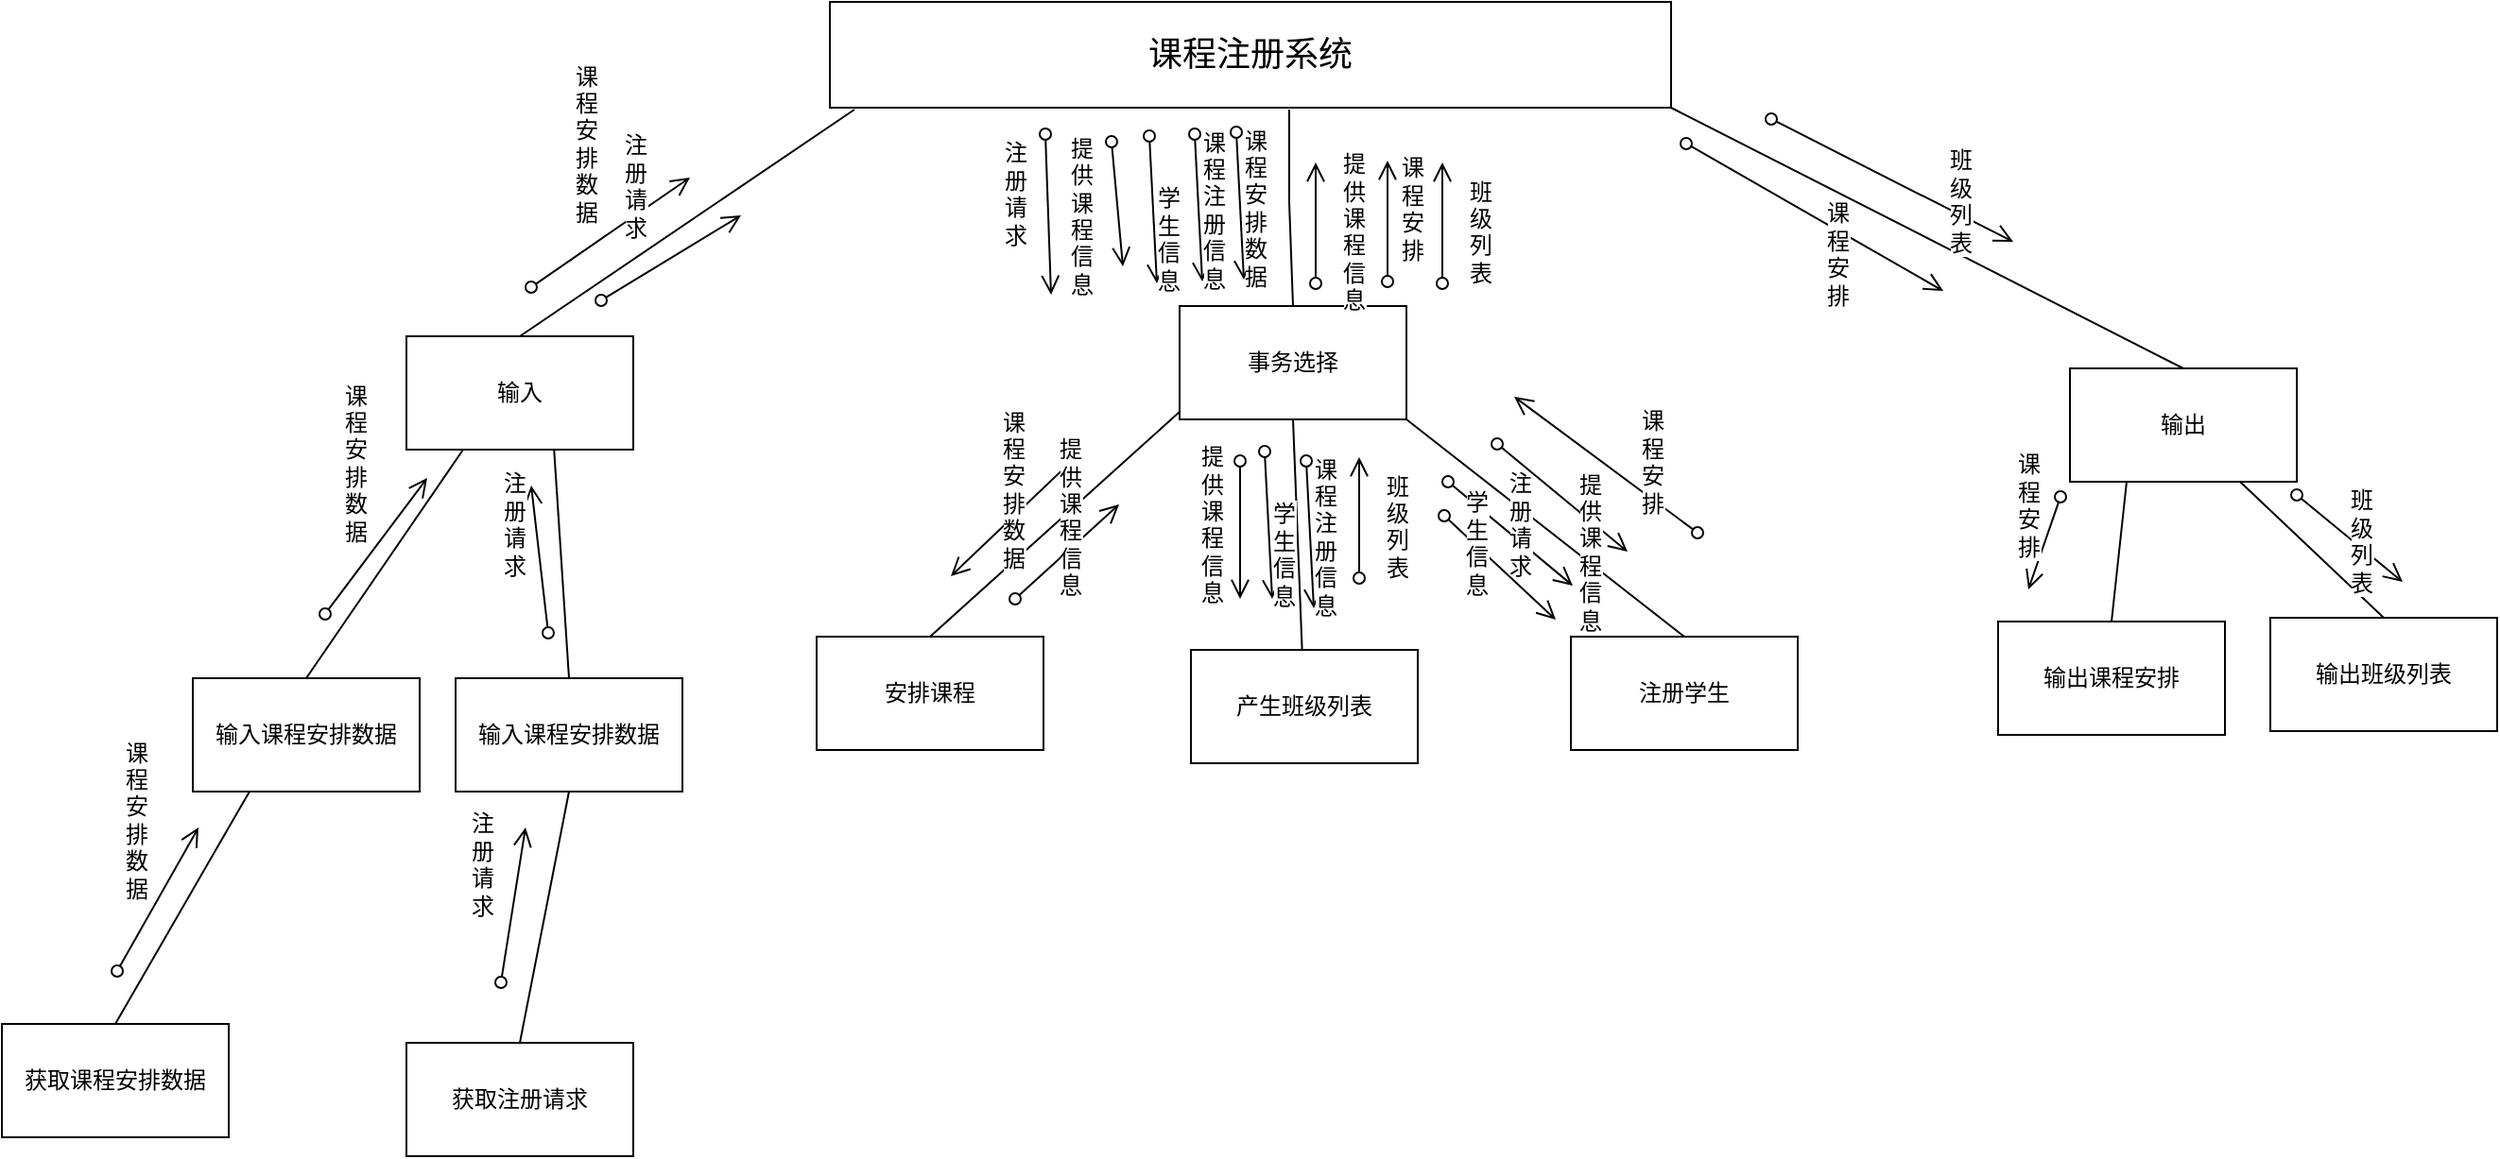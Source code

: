<mxfile version="24.7.17">
  <diagram id="prtHgNgQTEPvFCAcTncT" name="Page-1">
    <mxGraphModel dx="2243" dy="887" grid="0" gridSize="10" guides="1" tooltips="1" connect="1" arrows="1" fold="1" page="0" pageScale="1" pageWidth="690" pageHeight="980" math="0" shadow="0">
      <root>
        <mxCell id="0" />
        <mxCell id="1" parent="0" />
        <mxCell id="XkRLdwCrP8ZwXXSWW3M2-1" value="&lt;p class=&quot;MsoNormal&quot;&gt;&lt;span style=&quot;mso-spacerun:&#39;yes&#39;;font-family:宋体;mso-bidi-font-family:&#39;Times New Roman&#39;;&lt;br/&gt;font-size:12.0pt;mso-font-kerning:1.0pt;&quot;&gt;&lt;font style=&quot;font-size: 18px;&quot;&gt;课程注册系统&lt;/font&gt;&lt;/span&gt;&lt;/p&gt;" style="rounded=0;whiteSpace=wrap;html=1;" parent="1" vertex="1">
          <mxGeometry x="258" y="83" width="445" height="56" as="geometry" />
        </mxCell>
        <mxCell id="XkRLdwCrP8ZwXXSWW3M2-2" value="获取课程安排数据" style="rounded=0;whiteSpace=wrap;html=1;" parent="1" vertex="1">
          <mxGeometry x="-180" y="624" width="120" height="60" as="geometry" />
        </mxCell>
        <mxCell id="XkRLdwCrP8ZwXXSWW3M2-9" value="" style="endArrow=none;html=1;rounded=0;exitX=0.5;exitY=0;exitDx=0;exitDy=0;entryX=0.25;entryY=1;entryDx=0;entryDy=0;" parent="1" source="XkRLdwCrP8ZwXXSWW3M2-2" target="XkRLdwCrP8ZwXXSWW3M2-11" edge="1">
          <mxGeometry relative="1" as="geometry">
            <mxPoint x="338" y="416" as="sourcePoint" />
            <mxPoint x="210.64" y="425.02" as="targetPoint" />
          </mxGeometry>
        </mxCell>
        <mxCell id="XkRLdwCrP8ZwXXSWW3M2-11" value="输入课程安排数据" style="rounded=0;whiteSpace=wrap;html=1;" parent="1" vertex="1">
          <mxGeometry x="-79" y="441" width="120" height="60" as="geometry" />
        </mxCell>
        <mxCell id="XkRLdwCrP8ZwXXSWW3M2-26" value="&lt;span style=&quot;font-size: 12px; text-wrap: wrap;&quot;&gt;课程安排数据&lt;/span&gt;" style="html=1;verticalAlign=bottom;startArrow=oval;startFill=0;endArrow=open;startSize=6;endSize=8;curved=0;rounded=0;" parent="1" edge="1">
          <mxGeometry x="-0.194" y="8" width="80" relative="1" as="geometry">
            <mxPoint x="-119" y="596" as="sourcePoint" />
            <mxPoint x="-76" y="520" as="targetPoint" />
            <mxPoint as="offset" />
          </mxGeometry>
        </mxCell>
        <mxCell id="ygPoOTHEq9N8ThwALES1-6" value="获取注册请求" style="rounded=0;whiteSpace=wrap;html=1;" vertex="1" parent="1">
          <mxGeometry x="34" y="634" width="120" height="60" as="geometry" />
        </mxCell>
        <mxCell id="ygPoOTHEq9N8ThwALES1-7" value="输入课程安排数据" style="rounded=0;whiteSpace=wrap;html=1;" vertex="1" parent="1">
          <mxGeometry x="60" y="441" width="120" height="60" as="geometry" />
        </mxCell>
        <mxCell id="ygPoOTHEq9N8ThwALES1-8" value="输入" style="rounded=0;whiteSpace=wrap;html=1;" vertex="1" parent="1">
          <mxGeometry x="34" y="260" width="120" height="60" as="geometry" />
        </mxCell>
        <mxCell id="ygPoOTHEq9N8ThwALES1-9" value="&lt;span style=&quot;font-size: 12px; text-wrap: wrap;&quot;&gt;注册请求&lt;/span&gt;" style="html=1;verticalAlign=bottom;startArrow=oval;startFill=0;endArrow=open;startSize=6;endSize=8;curved=0;rounded=0;" edge="1" parent="1">
          <mxGeometry x="-0.295" y="15" width="80" relative="1" as="geometry">
            <mxPoint x="84" y="602" as="sourcePoint" />
            <mxPoint x="97" y="520" as="targetPoint" />
            <mxPoint as="offset" />
          </mxGeometry>
        </mxCell>
        <mxCell id="ygPoOTHEq9N8ThwALES1-11" value="" style="endArrow=none;html=1;rounded=0;exitX=0.5;exitY=0;exitDx=0;exitDy=0;entryX=0.5;entryY=1;entryDx=0;entryDy=0;" edge="1" parent="1" source="ygPoOTHEq9N8ThwALES1-6" target="ygPoOTHEq9N8ThwALES1-7">
          <mxGeometry relative="1" as="geometry">
            <mxPoint x="134" y="620" as="sourcePoint" />
            <mxPoint x="205" y="497" as="targetPoint" />
          </mxGeometry>
        </mxCell>
        <mxCell id="ygPoOTHEq9N8ThwALES1-12" value="" style="endArrow=none;html=1;rounded=0;exitX=0.5;exitY=0;exitDx=0;exitDy=0;entryX=0.25;entryY=1;entryDx=0;entryDy=0;" edge="1" parent="1" source="XkRLdwCrP8ZwXXSWW3M2-11" target="ygPoOTHEq9N8ThwALES1-8">
          <mxGeometry relative="1" as="geometry">
            <mxPoint x="59" y="427" as="sourcePoint" />
            <mxPoint x="130" y="304" as="targetPoint" />
          </mxGeometry>
        </mxCell>
        <mxCell id="ygPoOTHEq9N8ThwALES1-13" value="" style="endArrow=none;html=1;rounded=0;exitX=0.5;exitY=0;exitDx=0;exitDy=0;entryX=0.651;entryY=1.002;entryDx=0;entryDy=0;entryPerimeter=0;" edge="1" parent="1" source="ygPoOTHEq9N8ThwALES1-7" target="ygPoOTHEq9N8ThwALES1-8">
          <mxGeometry relative="1" as="geometry">
            <mxPoint x="168" y="430" as="sourcePoint" />
            <mxPoint x="187" y="295" as="targetPoint" />
          </mxGeometry>
        </mxCell>
        <mxCell id="ygPoOTHEq9N8ThwALES1-14" value="" style="endArrow=none;html=1;rounded=0;exitX=0.5;exitY=0;exitDx=0;exitDy=0;" edge="1" parent="1" source="ygPoOTHEq9N8ThwALES1-8">
          <mxGeometry relative="1" as="geometry">
            <mxPoint x="189" y="275" as="sourcePoint" />
            <mxPoint x="271" y="140" as="targetPoint" />
          </mxGeometry>
        </mxCell>
        <mxCell id="ygPoOTHEq9N8ThwALES1-15" value="&lt;span style=&quot;font-size: 12px; text-wrap: wrap;&quot;&gt;注册请求&lt;/span&gt;" style="html=1;verticalAlign=bottom;startArrow=oval;startFill=0;endArrow=open;startSize=6;endSize=8;curved=0;rounded=0;" edge="1" parent="1">
          <mxGeometry x="-0.295" y="15" width="80" relative="1" as="geometry">
            <mxPoint x="109" y="417" as="sourcePoint" />
            <mxPoint x="100" y="339" as="targetPoint" />
            <mxPoint as="offset" />
          </mxGeometry>
        </mxCell>
        <mxCell id="ygPoOTHEq9N8ThwALES1-16" value="&lt;span style=&quot;font-size: 12px; text-wrap: wrap;&quot;&gt;课程安排数据&lt;/span&gt;" style="html=1;verticalAlign=bottom;startArrow=oval;startFill=0;endArrow=open;startSize=6;endSize=8;curved=0;rounded=0;" edge="1" parent="1">
          <mxGeometry x="-0.194" y="8" width="80" relative="1" as="geometry">
            <mxPoint x="-9" y="407" as="sourcePoint" />
            <mxPoint x="45" y="335" as="targetPoint" />
            <mxPoint as="offset" />
          </mxGeometry>
        </mxCell>
        <mxCell id="ygPoOTHEq9N8ThwALES1-17" value="&lt;span style=&quot;font-size: 12px; text-wrap: wrap;&quot;&gt;课程安排数据&lt;/span&gt;" style="html=1;verticalAlign=bottom;startArrow=oval;startFill=0;endArrow=open;startSize=6;endSize=8;curved=0;rounded=0;" edge="1" parent="1">
          <mxGeometry x="-0.194" y="8" width="80" relative="1" as="geometry">
            <mxPoint x="100" y="234" as="sourcePoint" />
            <mxPoint x="184" y="176" as="targetPoint" />
            <mxPoint as="offset" />
          </mxGeometry>
        </mxCell>
        <mxCell id="ygPoOTHEq9N8ThwALES1-18" value="&lt;span style=&quot;font-size: 12px; text-wrap: wrap;&quot;&gt;注册请求&lt;/span&gt;" style="html=1;verticalAlign=bottom;startArrow=oval;startFill=0;endArrow=open;startSize=6;endSize=8;curved=0;rounded=0;" edge="1" parent="1">
          <mxGeometry x="-0.295" y="15" width="80" relative="1" as="geometry">
            <mxPoint x="137" y="241" as="sourcePoint" />
            <mxPoint x="211" y="196" as="targetPoint" />
            <mxPoint as="offset" />
          </mxGeometry>
        </mxCell>
        <mxCell id="ygPoOTHEq9N8ThwALES1-19" value="事务选择" style="rounded=0;whiteSpace=wrap;html=1;" vertex="1" parent="1">
          <mxGeometry x="443" y="244" width="120" height="60" as="geometry" />
        </mxCell>
        <mxCell id="ygPoOTHEq9N8ThwALES1-20" value="安排课程" style="rounded=0;whiteSpace=wrap;html=1;" vertex="1" parent="1">
          <mxGeometry x="251" y="419" width="120" height="60" as="geometry" />
        </mxCell>
        <mxCell id="ygPoOTHEq9N8ThwALES1-21" value="产生班级列表" style="rounded=0;whiteSpace=wrap;html=1;" vertex="1" parent="1">
          <mxGeometry x="449" y="426" width="120" height="60" as="geometry" />
        </mxCell>
        <mxCell id="ygPoOTHEq9N8ThwALES1-22" value="注册学生" style="rounded=0;whiteSpace=wrap;html=1;" vertex="1" parent="1">
          <mxGeometry x="650" y="419" width="120" height="60" as="geometry" />
        </mxCell>
        <mxCell id="ygPoOTHEq9N8ThwALES1-23" value="输出" style="rounded=0;whiteSpace=wrap;html=1;" vertex="1" parent="1">
          <mxGeometry x="914" y="277" width="120" height="60" as="geometry" />
        </mxCell>
        <mxCell id="ygPoOTHEq9N8ThwALES1-24" value="" style="endArrow=none;html=1;rounded=0;exitX=0.5;exitY=0;exitDx=0;exitDy=0;entryX=0.546;entryY=1.018;entryDx=0;entryDy=0;entryPerimeter=0;" edge="1" parent="1" source="ygPoOTHEq9N8ThwALES1-19" target="XkRLdwCrP8ZwXXSWW3M2-1">
          <mxGeometry relative="1" as="geometry">
            <mxPoint x="400" y="262" as="sourcePoint" />
            <mxPoint x="515" y="158" as="targetPoint" />
            <Array as="points">
              <mxPoint x="501" y="189" />
            </Array>
          </mxGeometry>
        </mxCell>
        <mxCell id="ygPoOTHEq9N8ThwALES1-26" value="" style="endArrow=none;html=1;rounded=0;exitX=0.5;exitY=0;exitDx=0;exitDy=0;entryX=0.546;entryY=1.018;entryDx=0;entryDy=0;entryPerimeter=0;" edge="1" parent="1" source="ygPoOTHEq9N8ThwALES1-20">
          <mxGeometry relative="1" as="geometry">
            <mxPoint x="445" y="404" as="sourcePoint" />
            <mxPoint x="443" y="300" as="targetPoint" />
          </mxGeometry>
        </mxCell>
        <mxCell id="ygPoOTHEq9N8ThwALES1-27" value="" style="endArrow=none;html=1;rounded=0;entryX=0.5;entryY=1;entryDx=0;entryDy=0;" edge="1" parent="1" source="ygPoOTHEq9N8ThwALES1-21" target="ygPoOTHEq9N8ThwALES1-19">
          <mxGeometry relative="1" as="geometry">
            <mxPoint x="372" y="389" as="sourcePoint" />
            <mxPoint x="453" y="310" as="targetPoint" />
          </mxGeometry>
        </mxCell>
        <mxCell id="ygPoOTHEq9N8ThwALES1-28" value="" style="endArrow=none;html=1;rounded=0;exitX=0.5;exitY=0;exitDx=0;exitDy=0;entryX=1;entryY=1;entryDx=0;entryDy=0;" edge="1" parent="1" source="ygPoOTHEq9N8ThwALES1-22" target="ygPoOTHEq9N8ThwALES1-19">
          <mxGeometry relative="1" as="geometry">
            <mxPoint x="563" y="397" as="sourcePoint" />
            <mxPoint x="644" y="318" as="targetPoint" />
          </mxGeometry>
        </mxCell>
        <mxCell id="ygPoOTHEq9N8ThwALES1-29" value="" style="endArrow=none;html=1;rounded=0;exitX=0.5;exitY=0;exitDx=0;exitDy=0;entryX=1;entryY=1;entryDx=0;entryDy=0;" edge="1" parent="1" source="ygPoOTHEq9N8ThwALES1-23" target="XkRLdwCrP8ZwXXSWW3M2-1">
          <mxGeometry relative="1" as="geometry">
            <mxPoint x="707" y="276" as="sourcePoint" />
            <mxPoint x="705" y="172" as="targetPoint" />
            <Array as="points" />
          </mxGeometry>
        </mxCell>
        <mxCell id="ygPoOTHEq9N8ThwALES1-30" value="输出课程安排&lt;span style=&quot;color: rgba(0, 0, 0, 0); font-family: monospace; font-size: 0px; text-align: start; text-wrap: nowrap;&quot;&gt;%3CmxGraphModel%3E%3Croot%3E%3CmxCell%20id%3D%220%22%2F%3E%3CmxCell%20id%3D%221%22%20parent%3D%220%22%2F%3E%3CmxCell%20id%3D%222%22%20value%3D%22%E8%BE%93%E5%87%BA%22%20style%3D%22rounded%3D0%3BwhiteSpace%3Dwrap%3Bhtml%3D1%3B%22%20vertex%3D%221%22%20parent%3D%221%22%3E%3CmxGeometry%20x%3D%22776%22%20y%3D%22247%22%20width%3D%22120%22%20height%3D%2260%22%20as%3D%22geometry%22%2F%3E%3C%2FmxCell%3E%3C%2Froot%3E%3C%2FmxGraphModel%3E&lt;/span&gt;" style="rounded=0;whiteSpace=wrap;html=1;" vertex="1" parent="1">
          <mxGeometry x="876" y="411" width="120" height="60" as="geometry" />
        </mxCell>
        <mxCell id="ygPoOTHEq9N8ThwALES1-31" value="输出班级列表&lt;span style=&quot;color: rgba(0, 0, 0, 0); font-family: monospace; font-size: 0px; text-align: start; text-wrap: nowrap;&quot;&gt;3CmxGraphModel%3E%3Croot%3E%3CmxCell%20id%3D%220%22%2F%3E%3CmxCell%20id%3D%221%22%20parent%3D%220%22%2F%3E%3CmxCell%20id%3D%222%22%20value%3D%22%E8%BE%93%E5%87%BA%22%20style%3D%22rounded%3D0%3BwhiteSpace%3Dwrap%3Bhtml%3D1%3B%22%20vertex%3D%221%22%20parent%3D%221%22%3E%3CmxGeometry%20x%3D%22776%22%20y%3D%22247%22%20width%3D%22120%22%20height%3D%2260%22%20as%3D%22geometry%22%2F%3E%3C%2FmxCell%3E%3C%2Froot%3E%3C%2FmxGraphModel&lt;/span&gt;" style="rounded=0;whiteSpace=wrap;html=1;" vertex="1" parent="1">
          <mxGeometry x="1020" y="409" width="120" height="60" as="geometry" />
        </mxCell>
        <mxCell id="ygPoOTHEq9N8ThwALES1-32" value="" style="endArrow=none;html=1;rounded=0;exitX=0.5;exitY=0;exitDx=0;exitDy=0;entryX=0.25;entryY=1;entryDx=0;entryDy=0;" edge="1" parent="1" source="ygPoOTHEq9N8ThwALES1-30" target="ygPoOTHEq9N8ThwALES1-23">
          <mxGeometry relative="1" as="geometry">
            <mxPoint x="752" y="386" as="sourcePoint" />
            <mxPoint x="838" y="301" as="targetPoint" />
          </mxGeometry>
        </mxCell>
        <mxCell id="ygPoOTHEq9N8ThwALES1-33" value="" style="endArrow=none;html=1;rounded=0;exitX=0.5;exitY=0;exitDx=0;exitDy=0;entryX=0.75;entryY=1;entryDx=0;entryDy=0;" edge="1" parent="1" source="ygPoOTHEq9N8ThwALES1-31" target="ygPoOTHEq9N8ThwALES1-23">
          <mxGeometry relative="1" as="geometry">
            <mxPoint x="962" y="385" as="sourcePoint" />
            <mxPoint x="871" y="302" as="targetPoint" />
          </mxGeometry>
        </mxCell>
        <mxCell id="ygPoOTHEq9N8ThwALES1-34" value="&lt;span style=&quot;font-size: 12px; text-wrap: wrap;&quot;&gt;课程安排数据&lt;/span&gt;" style="html=1;verticalAlign=bottom;startArrow=oval;startFill=0;endArrow=open;startSize=6;endSize=8;curved=0;rounded=0;" edge="1" parent="1">
          <mxGeometry x="1" y="11" width="80" relative="1" as="geometry">
            <mxPoint x="473" y="152" as="sourcePoint" />
            <mxPoint x="477" y="230" as="targetPoint" />
            <mxPoint x="-5" y="9" as="offset" />
          </mxGeometry>
        </mxCell>
        <mxCell id="ygPoOTHEq9N8ThwALES1-37" value="&lt;span style=&quot;font-size: 12px; text-wrap: wrap;&quot;&gt;课程安排数据&lt;/span&gt;" style="html=1;verticalAlign=bottom;startArrow=oval;startFill=0;endArrow=open;startSize=6;endSize=8;curved=0;rounded=0;" edge="1" parent="1">
          <mxGeometry x="0.46" y="23" width="80" relative="1" as="geometry">
            <mxPoint x="386" y="326" as="sourcePoint" />
            <mxPoint x="322" y="387" as="targetPoint" />
            <mxPoint as="offset" />
          </mxGeometry>
        </mxCell>
        <mxCell id="ygPoOTHEq9N8ThwALES1-39" value="&lt;span style=&quot;font-size: 12px; text-wrap: wrap;&quot;&gt;提供课程信息&lt;/span&gt;&lt;div&gt;&lt;span style=&quot;font-size: 12px; text-wrap: wrap;&quot;&gt;&lt;br&gt;&lt;/span&gt;&lt;/div&gt;" style="html=1;verticalAlign=bottom;startArrow=oval;startFill=0;endArrow=open;startSize=6;endSize=8;curved=0;rounded=0;" edge="1" parent="1">
          <mxGeometry x="-0.75" y="-31" width="80" relative="1" as="geometry">
            <mxPoint x="356" y="399" as="sourcePoint" />
            <mxPoint x="411" y="349" as="targetPoint" />
            <mxPoint x="1" as="offset" />
          </mxGeometry>
        </mxCell>
        <mxCell id="ygPoOTHEq9N8ThwALES1-40" value="&lt;span style=&quot;font-size: 12px; text-wrap: wrap;&quot;&gt;提供课程信息&lt;/span&gt;&lt;div&gt;&lt;div&gt;&lt;span style=&quot;font-size: 12px; text-wrap: wrap;&quot;&gt;&lt;br&gt;&lt;/span&gt;&lt;/div&gt;&lt;/div&gt;" style="html=1;verticalAlign=bottom;startArrow=oval;startFill=0;endArrow=open;startSize=6;endSize=8;curved=0;rounded=0;" edge="1" parent="1">
          <mxGeometry x="-1" y="-39" width="80" relative="1" as="geometry">
            <mxPoint x="515" y="232" as="sourcePoint" />
            <mxPoint x="515" y="168" as="targetPoint" />
            <mxPoint x="-19" y="33" as="offset" />
          </mxGeometry>
        </mxCell>
        <mxCell id="ygPoOTHEq9N8ThwALES1-41" value="&lt;span style=&quot;font-size: 12px; text-wrap: wrap;&quot;&gt;课程注册信息&lt;/span&gt;" style="html=1;verticalAlign=bottom;startArrow=oval;startFill=0;endArrow=open;startSize=6;endSize=8;curved=0;rounded=0;" edge="1" parent="1">
          <mxGeometry x="1" y="11" width="80" relative="1" as="geometry">
            <mxPoint x="451" y="153" as="sourcePoint" />
            <mxPoint x="455" y="231" as="targetPoint" />
            <mxPoint x="-5" y="9" as="offset" />
          </mxGeometry>
        </mxCell>
        <mxCell id="ygPoOTHEq9N8ThwALES1-42" value="&lt;span style=&quot;font-size: 12px; text-wrap: wrap;&quot;&gt;学生信息&lt;/span&gt;" style="html=1;verticalAlign=bottom;startArrow=oval;startFill=0;endArrow=open;startSize=6;endSize=8;curved=0;rounded=0;" edge="1" parent="1">
          <mxGeometry x="1" y="11" width="80" relative="1" as="geometry">
            <mxPoint x="427" y="154" as="sourcePoint" />
            <mxPoint x="431" y="232" as="targetPoint" />
            <mxPoint x="-5" y="9" as="offset" />
          </mxGeometry>
        </mxCell>
        <mxCell id="ygPoOTHEq9N8ThwALES1-44" value="&lt;span style=&quot;font-size: 12px; text-wrap: wrap;&quot;&gt;提供课程信息&lt;/span&gt;&lt;div&gt;&lt;span style=&quot;font-size: 12px; text-wrap: wrap;&quot;&gt;&lt;br&gt;&lt;/span&gt;&lt;div&gt;&lt;span style=&quot;font-size: 12px; text-wrap: wrap;&quot;&gt;&lt;br&gt;&lt;/span&gt;&lt;/div&gt;&lt;/div&gt;" style="html=1;verticalAlign=bottom;startArrow=oval;startFill=0;endArrow=open;startSize=6;endSize=8;curved=0;rounded=0;" edge="1" parent="1">
          <mxGeometry x="1" y="-52" width="80" relative="1" as="geometry">
            <mxPoint x="407" y="157" as="sourcePoint" />
            <mxPoint x="413" y="223" as="targetPoint" />
            <mxPoint x="30" y="43" as="offset" />
          </mxGeometry>
        </mxCell>
        <mxCell id="ygPoOTHEq9N8ThwALES1-45" value="&lt;span style=&quot;font-size: 12px; text-wrap: wrap;&quot;&gt;学生信息&lt;/span&gt;" style="html=1;verticalAlign=bottom;startArrow=oval;startFill=0;endArrow=open;startSize=6;endSize=8;curved=0;rounded=0;" edge="1" parent="1">
          <mxGeometry x="1" y="11" width="80" relative="1" as="geometry">
            <mxPoint x="488" y="321" as="sourcePoint" />
            <mxPoint x="492" y="399" as="targetPoint" />
            <mxPoint x="-5" y="9" as="offset" />
          </mxGeometry>
        </mxCell>
        <mxCell id="ygPoOTHEq9N8ThwALES1-46" value="&lt;span style=&quot;font-size: 12px; text-wrap: wrap;&quot;&gt;提供课程信息&lt;/span&gt;&lt;div&gt;&lt;div&gt;&lt;span style=&quot;font-size: 12px; text-wrap: wrap;&quot;&gt;&lt;br&gt;&lt;/span&gt;&lt;/div&gt;&lt;/div&gt;" style="html=1;verticalAlign=bottom;startArrow=oval;startFill=0;endArrow=open;startSize=6;endSize=8;curved=0;rounded=0;" edge="1" parent="1">
          <mxGeometry x="1" y="-26" width="80" relative="1" as="geometry">
            <mxPoint x="475" y="326" as="sourcePoint" />
            <mxPoint x="475" y="399" as="targetPoint" />
            <mxPoint x="11" y="21" as="offset" />
          </mxGeometry>
        </mxCell>
        <mxCell id="ygPoOTHEq9N8ThwALES1-48" value="&lt;span style=&quot;font-size: 12px; text-wrap: wrap;&quot;&gt;课程注册信息&lt;/span&gt;" style="html=1;verticalAlign=bottom;startArrow=oval;startFill=0;endArrow=open;startSize=6;endSize=8;curved=0;rounded=0;" edge="1" parent="1">
          <mxGeometry x="1" y="11" width="80" relative="1" as="geometry">
            <mxPoint x="510" y="326" as="sourcePoint" />
            <mxPoint x="514" y="404" as="targetPoint" />
            <mxPoint x="-5" y="9" as="offset" />
          </mxGeometry>
        </mxCell>
        <mxCell id="ygPoOTHEq9N8ThwALES1-50" value="&lt;span style=&quot;font-size: 12px; text-wrap: wrap;&quot;&gt;班级列表&lt;/span&gt;&lt;div&gt;&lt;span style=&quot;font-size: 12px; text-wrap: wrap;&quot;&gt;&lt;br&gt;&lt;/span&gt;&lt;div&gt;&lt;div&gt;&lt;span style=&quot;font-size: 12px; text-wrap: wrap;&quot;&gt;&lt;br&gt;&lt;/span&gt;&lt;/div&gt;&lt;/div&gt;&lt;/div&gt;" style="html=1;verticalAlign=bottom;startArrow=oval;startFill=0;endArrow=open;startSize=6;endSize=8;curved=0;rounded=0;" edge="1" parent="1">
          <mxGeometry x="-1" y="-39" width="80" relative="1" as="geometry">
            <mxPoint x="538" y="388" as="sourcePoint" />
            <mxPoint x="538" y="324" as="targetPoint" />
            <mxPoint x="-19" y="33" as="offset" />
          </mxGeometry>
        </mxCell>
        <mxCell id="ygPoOTHEq9N8ThwALES1-51" value="&lt;span style=&quot;font-size: 12px; text-wrap: wrap;&quot;&gt;注册请求&lt;/span&gt;" style="html=1;verticalAlign=bottom;startArrow=oval;startFill=0;endArrow=open;startSize=6;endSize=8;curved=0;rounded=0;" edge="1" parent="1">
          <mxGeometry x="0.494" y="-18" width="80" relative="1" as="geometry">
            <mxPoint x="372" y="153" as="sourcePoint" />
            <mxPoint x="375" y="238" as="targetPoint" />
            <mxPoint y="-1" as="offset" />
          </mxGeometry>
        </mxCell>
        <mxCell id="ygPoOTHEq9N8ThwALES1-52" value="&lt;span style=&quot;font-size: 12px; text-wrap: wrap;&quot;&gt;注册请求&lt;/span&gt;" style="html=1;verticalAlign=bottom;startArrow=oval;startFill=0;endArrow=open;startSize=6;endSize=8;curved=0;rounded=0;" edge="1" parent="1">
          <mxGeometry x="0.494" y="-18" width="80" relative="1" as="geometry">
            <mxPoint x="585" y="337" as="sourcePoint" />
            <mxPoint x="651" y="392" as="targetPoint" />
            <mxPoint y="-1" as="offset" />
          </mxGeometry>
        </mxCell>
        <mxCell id="ygPoOTHEq9N8ThwALES1-53" value="&lt;span style=&quot;font-size: 12px; text-wrap: wrap;&quot;&gt;学生信息&lt;/span&gt;" style="html=1;verticalAlign=bottom;startArrow=oval;startFill=0;endArrow=open;startSize=6;endSize=8;curved=0;rounded=0;" edge="1" parent="1">
          <mxGeometry x="0.086" y="-22" width="80" relative="1" as="geometry">
            <mxPoint x="583" y="355" as="sourcePoint" />
            <mxPoint x="642" y="410" as="targetPoint" />
            <mxPoint as="offset" />
          </mxGeometry>
        </mxCell>
        <mxCell id="ygPoOTHEq9N8ThwALES1-54" value="&lt;span style=&quot;font-size: 12px; text-wrap: wrap;&quot;&gt;提供课程信息&lt;/span&gt;" style="html=1;verticalAlign=bottom;startArrow=oval;startFill=0;endArrow=open;startSize=6;endSize=8;curved=0;rounded=0;" edge="1" parent="1">
          <mxGeometry x="1" y="-50" width="80" relative="1" as="geometry">
            <mxPoint x="611" y="317" as="sourcePoint" />
            <mxPoint x="680" y="374" as="targetPoint" />
            <mxPoint x="12" y="7" as="offset" />
          </mxGeometry>
        </mxCell>
        <mxCell id="ygPoOTHEq9N8ThwALES1-56" value="&lt;div&gt;&lt;div&gt;&lt;span style=&quot;font-size: 12px; text-wrap: wrap;&quot;&gt;课程安排&lt;/span&gt;&lt;/div&gt;&lt;/div&gt;" style="html=1;verticalAlign=bottom;startArrow=oval;startFill=0;endArrow=open;startSize=6;endSize=8;curved=0;rounded=0;" edge="1" parent="1">
          <mxGeometry x="-0.622" y="9" width="80" relative="1" as="geometry">
            <mxPoint x="717" y="364" as="sourcePoint" />
            <mxPoint x="620" y="292" as="targetPoint" />
            <mxPoint as="offset" />
          </mxGeometry>
        </mxCell>
        <mxCell id="ygPoOTHEq9N8ThwALES1-58" value="&lt;div&gt;&lt;div&gt;&lt;span style=&quot;font-size: 12px; text-wrap: wrap;&quot;&gt;课程安排&lt;/span&gt;&lt;/div&gt;&lt;/div&gt;" style="html=1;verticalAlign=bottom;startArrow=oval;startFill=0;endArrow=open;startSize=6;endSize=8;curved=0;rounded=0;" edge="1" parent="1">
          <mxGeometry x="-0.781" y="-13" width="80" relative="1" as="geometry">
            <mxPoint x="553" y="231" as="sourcePoint" />
            <mxPoint x="553" y="167" as="targetPoint" />
            <mxPoint as="offset" />
          </mxGeometry>
        </mxCell>
        <mxCell id="ygPoOTHEq9N8ThwALES1-59" value="&lt;span style=&quot;font-size: 12px; text-wrap: wrap;&quot;&gt;班级列表&lt;/span&gt;&lt;div&gt;&lt;span style=&quot;font-size: 12px; text-wrap: wrap;&quot;&gt;&lt;br&gt;&lt;/span&gt;&lt;div&gt;&lt;div&gt;&lt;span style=&quot;font-size: 12px; text-wrap: wrap;&quot;&gt;&lt;br&gt;&lt;/span&gt;&lt;/div&gt;&lt;/div&gt;&lt;/div&gt;" style="html=1;verticalAlign=bottom;startArrow=oval;startFill=0;endArrow=open;startSize=6;endSize=8;curved=0;rounded=0;" edge="1" parent="1">
          <mxGeometry x="-1" y="-39" width="80" relative="1" as="geometry">
            <mxPoint x="582" y="232" as="sourcePoint" />
            <mxPoint x="582" y="168" as="targetPoint" />
            <mxPoint x="-19" y="33" as="offset" />
          </mxGeometry>
        </mxCell>
        <mxCell id="ygPoOTHEq9N8ThwALES1-60" value="&lt;div&gt;&lt;div&gt;&lt;span style=&quot;font-size: 12px; text-wrap: wrap;&quot;&gt;课程安排&lt;/span&gt;&lt;/div&gt;&lt;/div&gt;" style="html=1;verticalAlign=bottom;startArrow=oval;startFill=0;endArrow=open;startSize=6;endSize=8;curved=0;rounded=0;" edge="1" parent="1">
          <mxGeometry x="0.458" y="-38" width="80" relative="1" as="geometry">
            <mxPoint x="711" y="158" as="sourcePoint" />
            <mxPoint x="847" y="236" as="targetPoint" />
            <mxPoint as="offset" />
          </mxGeometry>
        </mxCell>
        <mxCell id="ygPoOTHEq9N8ThwALES1-61" value="&lt;span style=&quot;font-size: 12px; text-wrap: wrap;&quot;&gt;班级列表&lt;/span&gt;" style="html=1;verticalAlign=bottom;startArrow=oval;startFill=0;endArrow=open;startSize=6;endSize=8;curved=0;rounded=0;" edge="1" parent="1">
          <mxGeometry x="0.715" y="-22" width="80" relative="1" as="geometry">
            <mxPoint x="756" y="145" as="sourcePoint" />
            <mxPoint x="884" y="210" as="targetPoint" />
            <mxPoint as="offset" />
          </mxGeometry>
        </mxCell>
        <mxCell id="ygPoOTHEq9N8ThwALES1-62" value="&lt;div&gt;&lt;div&gt;&lt;span style=&quot;font-size: 12px; text-wrap: wrap;&quot;&gt;课程安排&lt;/span&gt;&lt;/div&gt;&lt;/div&gt;" style="html=1;verticalAlign=bottom;startArrow=oval;startFill=0;endArrow=open;startSize=6;endSize=8;curved=0;rounded=0;" edge="1" parent="1">
          <mxGeometry x="0.526" y="-4" width="80" relative="1" as="geometry">
            <mxPoint x="909" y="345" as="sourcePoint" />
            <mxPoint x="892" y="394" as="targetPoint" />
            <mxPoint as="offset" />
          </mxGeometry>
        </mxCell>
        <mxCell id="ygPoOTHEq9N8ThwALES1-63" value="&lt;span style=&quot;font-size: 12px; text-wrap: wrap;&quot;&gt;班级列表&lt;/span&gt;" style="html=1;verticalAlign=bottom;startArrow=oval;startFill=0;endArrow=open;startSize=6;endSize=8;curved=0;rounded=0;" edge="1" parent="1">
          <mxGeometry x="0.715" y="-22" width="80" relative="1" as="geometry">
            <mxPoint x="1034" y="344" as="sourcePoint" />
            <mxPoint x="1090" y="390" as="targetPoint" />
            <mxPoint as="offset" />
          </mxGeometry>
        </mxCell>
      </root>
    </mxGraphModel>
  </diagram>
</mxfile>
